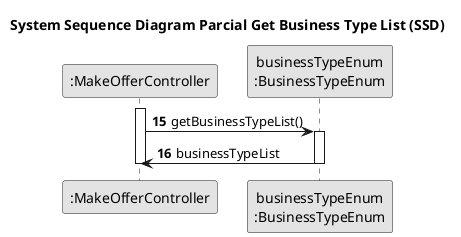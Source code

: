 @startuml
skinparam monochrome true
skinparam packageStyle rectangle
skinparam shadowing false

title System Sequence Diagram Parcial Get Business Type List (SSD)

'hide footbox

participant ":MakeOfferController" as CTRL

participant "businessTypeEnum\n:BusinessTypeEnum" as BusinessTypeEnum

autonumber 15

        activate CTRL

            CTRL -> BusinessTypeEnum: getBusinessTypeList()
            activate BusinessTypeEnum

                BusinessTypeEnum -> CTRL: businessTypeList
                deactivate BusinessTypeEnum

        deactivate CTRL


@enduml